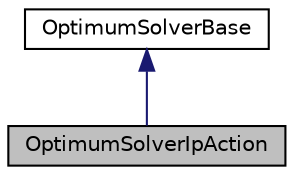 digraph "OptimumSolverIpAction"
{
 // INTERACTIVE_SVG=YES
 // LATEX_PDF_SIZE
  edge [fontname="Helvetica",fontsize="10",labelfontname="Helvetica",labelfontsize="10"];
  node [fontname="Helvetica",fontsize="10",shape=record];
  Node1 [label="OptimumSolverIpAction",height=0.2,width=0.4,color="black", fillcolor="grey75", style="filled", fontcolor="black",tooltip="The class that implements the IpAction algorithm using an interior-point method with a null-space KKT..."];
  Node2 -> Node1 [dir="back",color="midnightblue",fontsize="10",style="solid",fontname="Helvetica"];
  Node2 [label="OptimumSolverBase",height=0.2,width=0.4,color="black", fillcolor="white", style="filled",URL="$classReaktoro_1_1OptimumSolverBase.html",tooltip="The base class for all optimization algorithms."];
}
